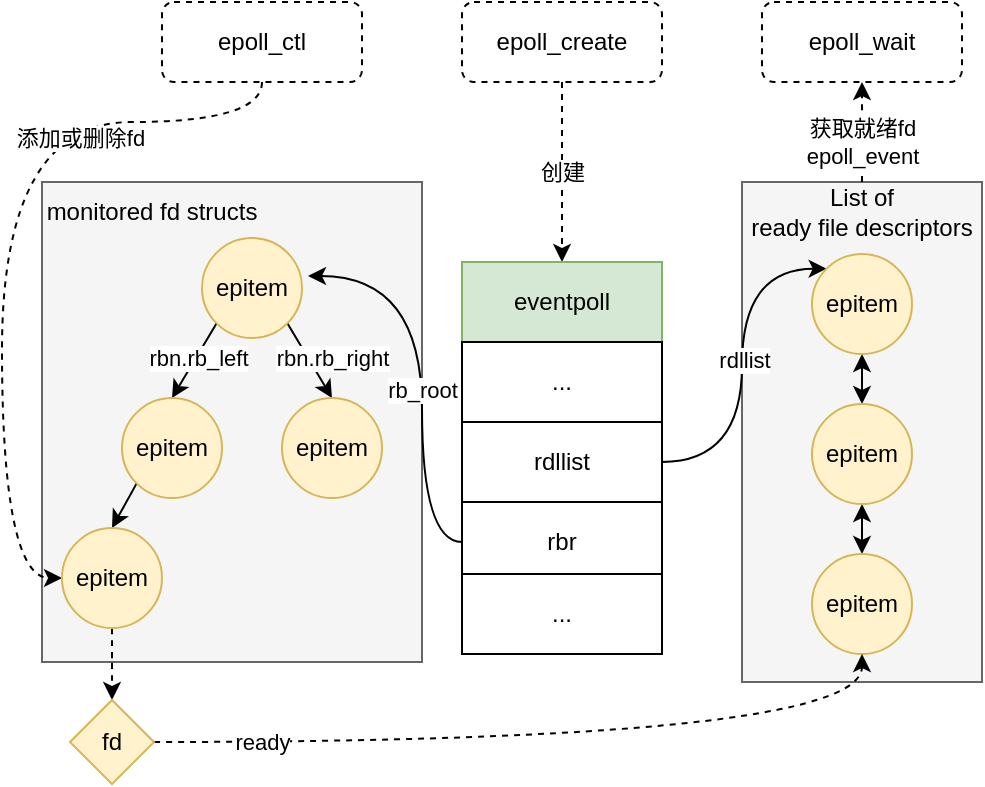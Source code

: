 <mxfile version="14.6.13" type="github">
  <diagram id="tZ-jy4j78BStJTzOApzN" name="Page-1">
    <mxGraphModel dx="547" dy="685" grid="1" gridSize="10" guides="1" tooltips="1" connect="1" arrows="1" fold="1" page="1" pageScale="1" pageWidth="700" pageHeight="1000" math="0" shadow="0">
      <root>
        <mxCell id="0" />
        <mxCell id="1" parent="0" />
        <mxCell id="phId5NGW30Dgw_bS_tOJ-29" value="" style="rounded=0;whiteSpace=wrap;html=1;fillColor=#f5f5f5;strokeColor=#666666;fontColor=#333333;" vertex="1" parent="1">
          <mxGeometry x="440" y="220" width="120" height="250" as="geometry" />
        </mxCell>
        <mxCell id="phId5NGW30Dgw_bS_tOJ-18" value="" style="rounded=0;whiteSpace=wrap;html=1;fillColor=#f5f5f5;strokeColor=#666666;fontColor=#333333;" vertex="1" parent="1">
          <mxGeometry x="90" y="220" width="190" height="240" as="geometry" />
        </mxCell>
        <mxCell id="phId5NGW30Dgw_bS_tOJ-20" style="edgeStyle=orthogonalEdgeStyle;curved=1;rounded=0;orthogonalLoop=1;jettySize=auto;html=1;exitX=0.5;exitY=1;exitDx=0;exitDy=0;entryX=0;entryY=0.5;entryDx=0;entryDy=0;dashed=1;" edge="1" parent="1" source="phId5NGW30Dgw_bS_tOJ-1" target="phId5NGW30Dgw_bS_tOJ-12">
          <mxGeometry relative="1" as="geometry">
            <Array as="points">
              <mxPoint x="200" y="190" />
              <mxPoint x="70" y="190" />
              <mxPoint x="70" y="418" />
            </Array>
          </mxGeometry>
        </mxCell>
        <mxCell id="phId5NGW30Dgw_bS_tOJ-31" value="添加或删除fd" style="edgeLabel;html=1;align=center;verticalAlign=middle;resizable=0;points=[];" vertex="1" connectable="0" parent="phId5NGW30Dgw_bS_tOJ-20">
          <mxGeometry x="-0.457" y="8" relative="1" as="geometry">
            <mxPoint as="offset" />
          </mxGeometry>
        </mxCell>
        <mxCell id="phId5NGW30Dgw_bS_tOJ-1" value="epoll_ctl" style="rounded=1;whiteSpace=wrap;html=1;dashed=1;" vertex="1" parent="1">
          <mxGeometry x="150" y="130" width="100" height="40" as="geometry" />
        </mxCell>
        <mxCell id="phId5NGW30Dgw_bS_tOJ-9" value="创建" style="rounded=0;orthogonalLoop=1;jettySize=auto;html=1;exitX=0.5;exitY=1;exitDx=0;exitDy=0;dashed=1;" edge="1" parent="1" source="phId5NGW30Dgw_bS_tOJ-2" target="phId5NGW30Dgw_bS_tOJ-4">
          <mxGeometry relative="1" as="geometry" />
        </mxCell>
        <mxCell id="phId5NGW30Dgw_bS_tOJ-2" value="epoll_create" style="rounded=1;whiteSpace=wrap;html=1;dashed=1;" vertex="1" parent="1">
          <mxGeometry x="300" y="130" width="100" height="40" as="geometry" />
        </mxCell>
        <mxCell id="phId5NGW30Dgw_bS_tOJ-3" value="epoll_wait" style="rounded=1;whiteSpace=wrap;html=1;dashed=1;" vertex="1" parent="1">
          <mxGeometry x="450" y="130" width="100" height="40" as="geometry" />
        </mxCell>
        <mxCell id="phId5NGW30Dgw_bS_tOJ-4" value="eventpoll" style="rounded=0;whiteSpace=wrap;html=1;fillColor=#d5e8d4;strokeColor=#82b366;" vertex="1" parent="1">
          <mxGeometry x="300" y="260" width="100" height="40" as="geometry" />
        </mxCell>
        <mxCell id="phId5NGW30Dgw_bS_tOJ-5" value="..." style="rounded=0;whiteSpace=wrap;html=1;" vertex="1" parent="1">
          <mxGeometry x="300" y="300" width="100" height="40" as="geometry" />
        </mxCell>
        <mxCell id="phId5NGW30Dgw_bS_tOJ-27" style="edgeStyle=orthogonalEdgeStyle;curved=1;rounded=0;orthogonalLoop=1;jettySize=auto;html=1;exitX=1;exitY=0.5;exitDx=0;exitDy=0;entryX=0;entryY=0;entryDx=0;entryDy=0;" edge="1" parent="1" source="phId5NGW30Dgw_bS_tOJ-6" target="phId5NGW30Dgw_bS_tOJ-22">
          <mxGeometry relative="1" as="geometry">
            <Array as="points">
              <mxPoint x="440" y="360" />
              <mxPoint x="440" y="263" />
            </Array>
          </mxGeometry>
        </mxCell>
        <mxCell id="phId5NGW30Dgw_bS_tOJ-28" value="rdllist" style="edgeLabel;html=1;align=center;verticalAlign=middle;resizable=0;points=[];" vertex="1" connectable="0" parent="phId5NGW30Dgw_bS_tOJ-27">
          <mxGeometry x="0.024" y="-1" relative="1" as="geometry">
            <mxPoint as="offset" />
          </mxGeometry>
        </mxCell>
        <mxCell id="phId5NGW30Dgw_bS_tOJ-6" value="rdllist" style="rounded=0;whiteSpace=wrap;html=1;" vertex="1" parent="1">
          <mxGeometry x="300" y="340" width="100" height="40" as="geometry" />
        </mxCell>
        <mxCell id="phId5NGW30Dgw_bS_tOJ-17" value="&lt;span style=&quot;font-size: 11px&quot;&gt;rb_root&lt;/span&gt;" style="edgeStyle=orthogonalEdgeStyle;rounded=0;orthogonalLoop=1;jettySize=auto;html=1;exitX=0;exitY=0.5;exitDx=0;exitDy=0;entryX=1.06;entryY=0.38;entryDx=0;entryDy=0;entryPerimeter=0;curved=1;" edge="1" parent="1" source="phId5NGW30Dgw_bS_tOJ-7" target="phId5NGW30Dgw_bS_tOJ-8">
          <mxGeometry x="-0.083" relative="1" as="geometry">
            <Array as="points">
              <mxPoint x="280" y="400" />
              <mxPoint x="280" y="267" />
            </Array>
            <mxPoint as="offset" />
          </mxGeometry>
        </mxCell>
        <mxCell id="phId5NGW30Dgw_bS_tOJ-7" value="rbr" style="rounded=0;whiteSpace=wrap;html=1;" vertex="1" parent="1">
          <mxGeometry x="300" y="380" width="100" height="40" as="geometry" />
        </mxCell>
        <mxCell id="phId5NGW30Dgw_bS_tOJ-13" style="edgeStyle=none;rounded=0;orthogonalLoop=1;jettySize=auto;html=1;exitX=0;exitY=1;exitDx=0;exitDy=0;entryX=0.5;entryY=0;entryDx=0;entryDy=0;" edge="1" parent="1" source="phId5NGW30Dgw_bS_tOJ-8" target="phId5NGW30Dgw_bS_tOJ-10">
          <mxGeometry relative="1" as="geometry" />
        </mxCell>
        <mxCell id="phId5NGW30Dgw_bS_tOJ-16" value="rbn.rb_left" style="edgeLabel;html=1;align=center;verticalAlign=middle;resizable=0;points=[];" vertex="1" connectable="0" parent="phId5NGW30Dgw_bS_tOJ-13">
          <mxGeometry x="-0.225" y="-1" relative="1" as="geometry">
            <mxPoint y="3" as="offset" />
          </mxGeometry>
        </mxCell>
        <mxCell id="phId5NGW30Dgw_bS_tOJ-14" value="rbn.rb_right" style="edgeStyle=none;rounded=0;orthogonalLoop=1;jettySize=auto;html=1;exitX=1;exitY=1;exitDx=0;exitDy=0;entryX=0.5;entryY=0;entryDx=0;entryDy=0;" edge="1" parent="1" source="phId5NGW30Dgw_bS_tOJ-8" target="phId5NGW30Dgw_bS_tOJ-11">
          <mxGeometry x="0.211" y="10" relative="1" as="geometry">
            <mxPoint as="offset" />
          </mxGeometry>
        </mxCell>
        <mxCell id="phId5NGW30Dgw_bS_tOJ-8" value="epitem" style="ellipse;whiteSpace=wrap;html=1;aspect=fixed;fillColor=#fff2cc;strokeColor=#d6b656;" vertex="1" parent="1">
          <mxGeometry x="170" y="248" width="50" height="50" as="geometry" />
        </mxCell>
        <mxCell id="phId5NGW30Dgw_bS_tOJ-15" style="edgeStyle=none;rounded=0;orthogonalLoop=1;jettySize=auto;html=1;exitX=0;exitY=1;exitDx=0;exitDy=0;entryX=0.5;entryY=0;entryDx=0;entryDy=0;" edge="1" parent="1" source="phId5NGW30Dgw_bS_tOJ-10" target="phId5NGW30Dgw_bS_tOJ-12">
          <mxGeometry relative="1" as="geometry" />
        </mxCell>
        <mxCell id="phId5NGW30Dgw_bS_tOJ-10" value="epitem" style="ellipse;whiteSpace=wrap;html=1;aspect=fixed;fillColor=#fff2cc;strokeColor=#d6b656;" vertex="1" parent="1">
          <mxGeometry x="130" y="328" width="50" height="50" as="geometry" />
        </mxCell>
        <mxCell id="phId5NGW30Dgw_bS_tOJ-11" value="epitem" style="ellipse;whiteSpace=wrap;html=1;aspect=fixed;fillColor=#fff2cc;strokeColor=#d6b656;" vertex="1" parent="1">
          <mxGeometry x="210" y="328" width="50" height="50" as="geometry" />
        </mxCell>
        <mxCell id="phId5NGW30Dgw_bS_tOJ-35" value="" style="edgeStyle=orthogonalEdgeStyle;curved=1;rounded=0;orthogonalLoop=1;jettySize=auto;html=1;dashed=1;" edge="1" parent="1" source="phId5NGW30Dgw_bS_tOJ-12" target="phId5NGW30Dgw_bS_tOJ-34">
          <mxGeometry relative="1" as="geometry" />
        </mxCell>
        <mxCell id="phId5NGW30Dgw_bS_tOJ-12" value="epitem" style="ellipse;whiteSpace=wrap;html=1;aspect=fixed;fillColor=#fff2cc;strokeColor=#d6b656;" vertex="1" parent="1">
          <mxGeometry x="100" y="393" width="50" height="50" as="geometry" />
        </mxCell>
        <mxCell id="phId5NGW30Dgw_bS_tOJ-19" value="monitored fd structs" style="text;html=1;strokeColor=none;fillColor=none;align=center;verticalAlign=middle;whiteSpace=wrap;rounded=0;" vertex="1" parent="1">
          <mxGeometry x="90" y="220" width="110" height="30" as="geometry" />
        </mxCell>
        <mxCell id="phId5NGW30Dgw_bS_tOJ-25" style="edgeStyle=orthogonalEdgeStyle;curved=1;rounded=0;orthogonalLoop=1;jettySize=auto;html=1;exitX=0.5;exitY=1;exitDx=0;exitDy=0;entryX=0.5;entryY=0;entryDx=0;entryDy=0;startArrow=classic;startFill=1;" edge="1" parent="1" source="phId5NGW30Dgw_bS_tOJ-22" target="phId5NGW30Dgw_bS_tOJ-23">
          <mxGeometry relative="1" as="geometry" />
        </mxCell>
        <mxCell id="phId5NGW30Dgw_bS_tOJ-22" value="epitem" style="ellipse;whiteSpace=wrap;html=1;aspect=fixed;fillColor=#fff2cc;strokeColor=#d6b656;" vertex="1" parent="1">
          <mxGeometry x="475" y="256" width="50" height="50" as="geometry" />
        </mxCell>
        <mxCell id="phId5NGW30Dgw_bS_tOJ-26" style="edgeStyle=orthogonalEdgeStyle;curved=1;rounded=0;orthogonalLoop=1;jettySize=auto;html=1;exitX=0.5;exitY=1;exitDx=0;exitDy=0;entryX=0.5;entryY=0;entryDx=0;entryDy=0;startArrow=classic;startFill=1;" edge="1" parent="1" source="phId5NGW30Dgw_bS_tOJ-23" target="phId5NGW30Dgw_bS_tOJ-24">
          <mxGeometry relative="1" as="geometry" />
        </mxCell>
        <mxCell id="phId5NGW30Dgw_bS_tOJ-23" value="epitem" style="ellipse;whiteSpace=wrap;html=1;aspect=fixed;fillColor=#fff2cc;strokeColor=#d6b656;" vertex="1" parent="1">
          <mxGeometry x="475" y="331" width="50" height="50" as="geometry" />
        </mxCell>
        <mxCell id="phId5NGW30Dgw_bS_tOJ-24" value="epitem" style="ellipse;whiteSpace=wrap;html=1;aspect=fixed;fillColor=#fff2cc;strokeColor=#d6b656;" vertex="1" parent="1">
          <mxGeometry x="475" y="406" width="50" height="50" as="geometry" />
        </mxCell>
        <mxCell id="phId5NGW30Dgw_bS_tOJ-32" style="edgeStyle=orthogonalEdgeStyle;curved=1;rounded=0;orthogonalLoop=1;jettySize=auto;html=1;exitX=0.5;exitY=0;exitDx=0;exitDy=0;entryX=0.5;entryY=1;entryDx=0;entryDy=0;dashed=1;" edge="1" parent="1" source="phId5NGW30Dgw_bS_tOJ-30" target="phId5NGW30Dgw_bS_tOJ-3">
          <mxGeometry relative="1" as="geometry" />
        </mxCell>
        <mxCell id="phId5NGW30Dgw_bS_tOJ-33" value="获取就绪fd&lt;br&gt;&lt;span style=&quot;font-size: 11px&quot;&gt;epoll_event&lt;/span&gt;" style="edgeLabel;html=1;align=center;verticalAlign=middle;resizable=0;points=[];" vertex="1" connectable="0" parent="phId5NGW30Dgw_bS_tOJ-32">
          <mxGeometry x="-0.15" y="-2" relative="1" as="geometry">
            <mxPoint x="-2" y="1" as="offset" />
          </mxGeometry>
        </mxCell>
        <mxCell id="phId5NGW30Dgw_bS_tOJ-30" value="List of &lt;br&gt;ready file descriptors" style="text;html=1;strokeColor=none;fillColor=none;align=center;verticalAlign=middle;whiteSpace=wrap;rounded=0;" vertex="1" parent="1">
          <mxGeometry x="440" y="220" width="120" height="30" as="geometry" />
        </mxCell>
        <mxCell id="phId5NGW30Dgw_bS_tOJ-37" style="edgeStyle=orthogonalEdgeStyle;curved=1;rounded=0;orthogonalLoop=1;jettySize=auto;html=1;exitX=1;exitY=0.5;exitDx=0;exitDy=0;entryX=0.5;entryY=1;entryDx=0;entryDy=0;dashed=1;startArrow=none;startFill=0;" edge="1" parent="1" source="phId5NGW30Dgw_bS_tOJ-34" target="phId5NGW30Dgw_bS_tOJ-24">
          <mxGeometry relative="1" as="geometry">
            <Array as="points">
              <mxPoint x="500" y="500" />
            </Array>
          </mxGeometry>
        </mxCell>
        <mxCell id="phId5NGW30Dgw_bS_tOJ-38" value="ready" style="edgeLabel;html=1;align=center;verticalAlign=middle;resizable=0;points=[];" vertex="1" connectable="0" parent="phId5NGW30Dgw_bS_tOJ-37">
          <mxGeometry x="-0.809" relative="1" as="geometry">
            <mxPoint x="16" as="offset" />
          </mxGeometry>
        </mxCell>
        <mxCell id="phId5NGW30Dgw_bS_tOJ-34" value="fd" style="rhombus;whiteSpace=wrap;html=1;strokeColor=#d6b656;fillColor=#fff2cc;" vertex="1" parent="1">
          <mxGeometry x="104" y="479" width="42" height="42" as="geometry" />
        </mxCell>
        <mxCell id="phId5NGW30Dgw_bS_tOJ-36" value="..." style="rounded=0;whiteSpace=wrap;html=1;" vertex="1" parent="1">
          <mxGeometry x="300" y="416" width="100" height="40" as="geometry" />
        </mxCell>
      </root>
    </mxGraphModel>
  </diagram>
</mxfile>
